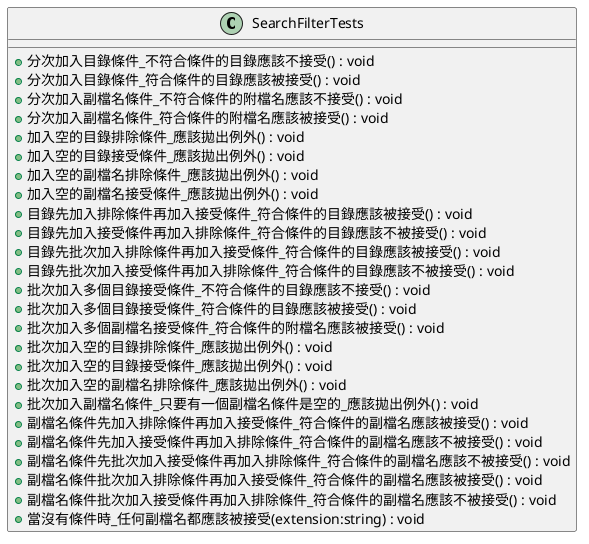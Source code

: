 @startuml
class SearchFilterTests {
    + 分次加入目錄條件_不符合條件的目錄應該不接受() : void
    + 分次加入目錄條件_符合條件的目錄應該被接受() : void
    + 分次加入副檔名條件_不符合條件的附檔名應該不接受() : void
    + 分次加入副檔名條件_符合條件的附檔名應該被接受() : void
    + 加入空的目錄排除條件_應該拋出例外() : void
    + 加入空的目錄接受條件_應該拋出例外() : void
    + 加入空的副檔名排除條件_應該拋出例外() : void
    + 加入空的副檔名接受條件_應該拋出例外() : void
    + 目錄先加入排除條件再加入接受條件_符合條件的目錄應該被接受() : void
    + 目錄先加入接受條件再加入排除條件_符合條件的目錄應該不被接受() : void
    + 目錄先批次加入排除條件再加入接受條件_符合條件的目錄應該被接受() : void
    + 目錄先批次加入接受條件再加入排除條件_符合條件的目錄應該不被接受() : void
    + 批次加入多個目錄接受條件_不符合條件的目錄應該不接受() : void
    + 批次加入多個目錄接受條件_符合條件的目錄應該被接受() : void
    + 批次加入多個副檔名接受條件_符合條件的附檔名應該被接受() : void
    + 批次加入空的目錄排除條件_應該拋出例外() : void
    + 批次加入空的目錄接受條件_應該拋出例外() : void
    + 批次加入空的副檔名排除條件_應該拋出例外() : void
    + 批次加入副檔名條件_只要有一個副檔名條件是空的_應該拋出例外() : void
    + 副檔名條件先加入排除條件再加入接受條件_符合條件的副檔名應該被接受() : void
    + 副檔名條件先加入接受條件再加入排除條件_符合條件的副檔名應該不被接受() : void
    + 副檔名條件先批次加入接受條件再加入排除條件_符合條件的副檔名應該不被接受() : void
    + 副檔名條件批次加入排除條件再加入接受條件_符合條件的副檔名應該被接受() : void
    + 副檔名條件批次加入接受條件再加入排除條件_符合條件的副檔名應該不被接受() : void
    + 當沒有條件時_任何副檔名都應該被接受(extension:string) : void
}
@enduml

